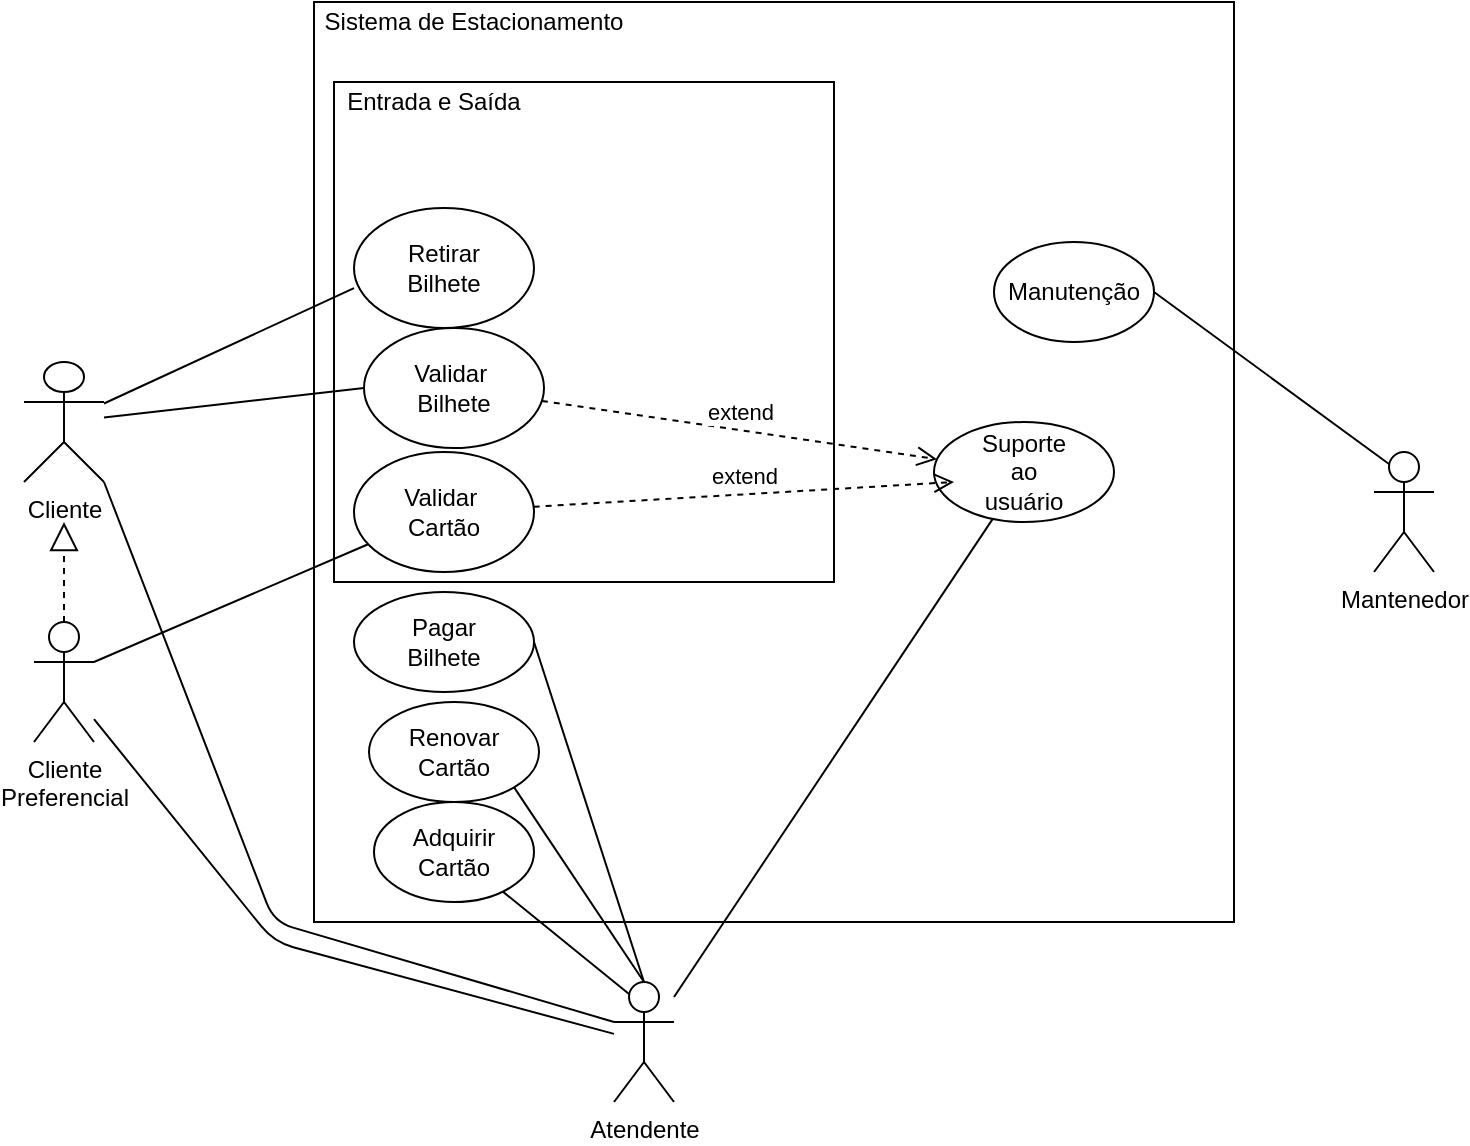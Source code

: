 <mxfile version="14.9.9" type="device"><diagram id="tHDWbZGHFBEdl23t3yk4" name="Page-1"><mxGraphModel dx="1038" dy="499" grid="1" gridSize="10" guides="1" tooltips="1" connect="1" arrows="1" fold="1" page="1" pageScale="1" pageWidth="827" pageHeight="1169" math="0" shadow="0"><root><mxCell id="0"/><mxCell id="1" parent="0"/><mxCell id="qjZQtQLhuxBzNuHDxApN-46" value="" style="whiteSpace=wrap;html=1;aspect=fixed;shadow=0;" vertex="1" parent="1"><mxGeometry x="180" y="10" width="460" height="460" as="geometry"/></mxCell><mxCell id="qjZQtQLhuxBzNuHDxApN-5" value="" style="rounded=0;whiteSpace=wrap;html=1;shadow=0;" vertex="1" parent="1"><mxGeometry x="190" y="50" width="250" height="250" as="geometry"/></mxCell><mxCell id="qjZQtQLhuxBzNuHDxApN-1" value="Cliente" style="shape=umlActor;verticalLabelPosition=bottom;verticalAlign=top;html=1;outlineConnect=0;" vertex="1" parent="1"><mxGeometry x="35" y="190" width="40" height="60" as="geometry"/></mxCell><mxCell id="qjZQtQLhuxBzNuHDxApN-2" value="Cliente&lt;br&gt;Preferencial" style="shape=umlActor;verticalLabelPosition=bottom;verticalAlign=top;html=1;outlineConnect=0;" vertex="1" parent="1"><mxGeometry x="40" y="320" width="30" height="60" as="geometry"/></mxCell><mxCell id="qjZQtQLhuxBzNuHDxApN-3" value="Atendente" style="shape=umlActor;verticalLabelPosition=bottom;verticalAlign=top;html=1;outlineConnect=0;" vertex="1" parent="1"><mxGeometry x="330" y="500" width="30" height="60" as="geometry"/></mxCell><mxCell id="qjZQtQLhuxBzNuHDxApN-4" value="Mantenedor" style="shape=umlActor;verticalLabelPosition=bottom;verticalAlign=top;html=1;outlineConnect=0;" vertex="1" parent="1"><mxGeometry x="710" y="235" width="30" height="60" as="geometry"/></mxCell><mxCell id="qjZQtQLhuxBzNuHDxApN-6" value="Entrada e Saída" style="text;html=1;strokeColor=none;fillColor=none;align=center;verticalAlign=middle;whiteSpace=wrap;rounded=0;" vertex="1" parent="1"><mxGeometry x="170" y="50" width="140" height="20" as="geometry"/></mxCell><mxCell id="qjZQtQLhuxBzNuHDxApN-10" value="" style="ellipse;whiteSpace=wrap;html=1;" vertex="1" parent="1"><mxGeometry x="200" y="113" width="90" height="60" as="geometry"/></mxCell><mxCell id="qjZQtQLhuxBzNuHDxApN-15" value="" style="ellipse;whiteSpace=wrap;html=1;" vertex="1" parent="1"><mxGeometry x="200" y="305" width="90" height="50" as="geometry"/></mxCell><mxCell id="qjZQtQLhuxBzNuHDxApN-16" value="Pagar&lt;br&gt;Bilhete" style="text;html=1;strokeColor=none;fillColor=none;align=center;verticalAlign=middle;whiteSpace=wrap;rounded=0;" vertex="1" parent="1"><mxGeometry x="225" y="320" width="40" height="20" as="geometry"/></mxCell><mxCell id="qjZQtQLhuxBzNuHDxApN-23" value="" style="ellipse;whiteSpace=wrap;html=1;" vertex="1" parent="1"><mxGeometry x="490" y="220" width="90" height="50" as="geometry"/></mxCell><mxCell id="qjZQtQLhuxBzNuHDxApN-24" value="Retirar&lt;br&gt;Bilhete" style="text;html=1;strokeColor=none;fillColor=none;align=center;verticalAlign=middle;whiteSpace=wrap;rounded=0;" vertex="1" parent="1"><mxGeometry x="225" y="133" width="40" height="20" as="geometry"/></mxCell><mxCell id="qjZQtQLhuxBzNuHDxApN-28" value="Suporte ao usuário" style="text;html=1;strokeColor=none;fillColor=none;align=center;verticalAlign=middle;whiteSpace=wrap;rounded=0;" vertex="1" parent="1"><mxGeometry x="515" y="235" width="40" height="20" as="geometry"/></mxCell><mxCell id="qjZQtQLhuxBzNuHDxApN-34" value="" style="ellipse;whiteSpace=wrap;html=1;" vertex="1" parent="1"><mxGeometry x="210" y="410" width="80" height="50" as="geometry"/></mxCell><mxCell id="qjZQtQLhuxBzNuHDxApN-35" value="Adquirir&lt;br&gt;Cartão" style="text;html=1;strokeColor=none;fillColor=none;align=center;verticalAlign=middle;whiteSpace=wrap;rounded=0;" vertex="1" parent="1"><mxGeometry x="230" y="425" width="40" height="20" as="geometry"/></mxCell><mxCell id="qjZQtQLhuxBzNuHDxApN-37" value="" style="ellipse;whiteSpace=wrap;html=1;" vertex="1" parent="1"><mxGeometry x="207.5" y="360" width="85" height="50" as="geometry"/></mxCell><mxCell id="qjZQtQLhuxBzNuHDxApN-38" value="Renovar&lt;br&gt;Cartão" style="text;html=1;strokeColor=none;fillColor=none;align=center;verticalAlign=middle;whiteSpace=wrap;rounded=0;" vertex="1" parent="1"><mxGeometry x="230" y="375" width="40" height="20" as="geometry"/></mxCell><mxCell id="qjZQtQLhuxBzNuHDxApN-41" value="" style="endArrow=none;html=1;entryX=0;entryY=0.667;entryDx=0;entryDy=0;entryPerimeter=0;" edge="1" parent="1" source="qjZQtQLhuxBzNuHDxApN-1" target="qjZQtQLhuxBzNuHDxApN-10"><mxGeometry width="50" height="50" relative="1" as="geometry"><mxPoint x="40" y="230" as="sourcePoint"/><mxPoint x="90" y="180" as="targetPoint"/></mxGeometry></mxCell><mxCell id="qjZQtQLhuxBzNuHDxApN-49" value="" style="ellipse;whiteSpace=wrap;html=1;" vertex="1" parent="1"><mxGeometry x="200" y="235" width="90" height="60" as="geometry"/></mxCell><mxCell id="qjZQtQLhuxBzNuHDxApN-50" value="Validar&amp;nbsp;&lt;br&gt;Cartão" style="text;html=1;strokeColor=none;fillColor=none;align=center;verticalAlign=middle;whiteSpace=wrap;rounded=0;" vertex="1" parent="1"><mxGeometry x="225" y="255" width="40" height="20" as="geometry"/></mxCell><mxCell id="qjZQtQLhuxBzNuHDxApN-53" value="" style="ellipse;whiteSpace=wrap;html=1;" vertex="1" parent="1"><mxGeometry x="205" y="173" width="90" height="60" as="geometry"/></mxCell><mxCell id="qjZQtQLhuxBzNuHDxApN-54" value="Validar&amp;nbsp;&lt;br&gt;Bilhete" style="text;html=1;strokeColor=none;fillColor=none;align=center;verticalAlign=middle;whiteSpace=wrap;rounded=0;" vertex="1" parent="1"><mxGeometry x="230" y="193" width="40" height="20" as="geometry"/></mxCell><mxCell id="qjZQtQLhuxBzNuHDxApN-55" value="" style="endArrow=none;html=1;entryX=0;entryY=0.333;entryDx=0;entryDy=0;entryPerimeter=0;exitX=1;exitY=1;exitDx=0;exitDy=0;exitPerimeter=0;" edge="1" parent="1" source="qjZQtQLhuxBzNuHDxApN-1" target="qjZQtQLhuxBzNuHDxApN-3"><mxGeometry width="50" height="50" relative="1" as="geometry"><mxPoint x="390" y="260" as="sourcePoint"/><mxPoint x="440" y="210" as="targetPoint"/><Array as="points"><mxPoint x="160" y="470"/></Array></mxGeometry></mxCell><mxCell id="qjZQtQLhuxBzNuHDxApN-56" value="" style="endArrow=block;dashed=1;endFill=0;endSize=12;html=1;" edge="1" parent="1" source="qjZQtQLhuxBzNuHDxApN-2"><mxGeometry width="160" relative="1" as="geometry"><mxPoint x="330" y="240" as="sourcePoint"/><mxPoint x="55" y="270" as="targetPoint"/></mxGeometry></mxCell><mxCell id="qjZQtQLhuxBzNuHDxApN-59" value="extend" style="html=1;verticalAlign=bottom;endArrow=open;dashed=1;endSize=8;" edge="1" parent="1" source="qjZQtQLhuxBzNuHDxApN-49"><mxGeometry relative="1" as="geometry"><mxPoint x="314.833" y="348.369" as="sourcePoint"/><mxPoint x="500" y="250" as="targetPoint"/></mxGeometry></mxCell><mxCell id="qjZQtQLhuxBzNuHDxApN-60" value="extend" style="html=1;verticalAlign=bottom;endArrow=open;dashed=1;endSize=8;" edge="1" parent="1" source="qjZQtQLhuxBzNuHDxApN-53" target="qjZQtQLhuxBzNuHDxApN-23"><mxGeometry relative="1" as="geometry"><mxPoint x="324.833" y="358.369" as="sourcePoint"/><mxPoint x="535.2" y="296.666" as="targetPoint"/></mxGeometry></mxCell><mxCell id="qjZQtQLhuxBzNuHDxApN-61" value="Sistema de Estacionamento" style="text;html=1;strokeColor=none;fillColor=none;align=center;verticalAlign=middle;whiteSpace=wrap;rounded=0;" vertex="1" parent="1"><mxGeometry x="170" y="10" width="180" height="20" as="geometry"/></mxCell><mxCell id="qjZQtQLhuxBzNuHDxApN-62" value="" style="endArrow=none;html=1;" edge="1" parent="1" source="qjZQtQLhuxBzNuHDxApN-3" target="qjZQtQLhuxBzNuHDxApN-23"><mxGeometry width="50" height="50" relative="1" as="geometry"><mxPoint x="660" y="260" as="sourcePoint"/><mxPoint x="710" y="210" as="targetPoint"/></mxGeometry></mxCell><mxCell id="qjZQtQLhuxBzNuHDxApN-63" value="" style="endArrow=none;html=1;exitX=0.25;exitY=0.1;exitDx=0;exitDy=0;exitPerimeter=0;" edge="1" parent="1" source="qjZQtQLhuxBzNuHDxApN-3" target="qjZQtQLhuxBzNuHDxApN-34"><mxGeometry width="50" height="50" relative="1" as="geometry"><mxPoint x="390" y="460" as="sourcePoint"/><mxPoint x="440" y="410" as="targetPoint"/></mxGeometry></mxCell><mxCell id="qjZQtQLhuxBzNuHDxApN-64" value="" style="endArrow=none;html=1;entryX=1;entryY=1;entryDx=0;entryDy=0;exitX=0.5;exitY=0;exitDx=0;exitDy=0;exitPerimeter=0;" edge="1" parent="1" source="qjZQtQLhuxBzNuHDxApN-3" target="qjZQtQLhuxBzNuHDxApN-37"><mxGeometry width="50" height="50" relative="1" as="geometry"><mxPoint x="260" y="560" as="sourcePoint"/><mxPoint x="310" y="510" as="targetPoint"/></mxGeometry></mxCell><mxCell id="qjZQtQLhuxBzNuHDxApN-65" value="" style="endArrow=none;html=1;" edge="1" parent="1" source="qjZQtQLhuxBzNuHDxApN-3" target="qjZQtQLhuxBzNuHDxApN-2"><mxGeometry width="50" height="50" relative="1" as="geometry"><mxPoint x="140" y="540" as="sourcePoint"/><mxPoint x="190" y="490" as="targetPoint"/><Array as="points"><mxPoint x="160" y="480"/></Array></mxGeometry></mxCell><mxCell id="qjZQtQLhuxBzNuHDxApN-67" value="" style="endArrow=none;html=1;entryX=1;entryY=0.5;entryDx=0;entryDy=0;exitX=0.5;exitY=0;exitDx=0;exitDy=0;exitPerimeter=0;" edge="1" parent="1" source="qjZQtQLhuxBzNuHDxApN-3" target="qjZQtQLhuxBzNuHDxApN-15"><mxGeometry width="50" height="50" relative="1" as="geometry"><mxPoint x="190" y="570" as="sourcePoint"/><mxPoint x="240" y="520" as="targetPoint"/></mxGeometry></mxCell><mxCell id="qjZQtQLhuxBzNuHDxApN-68" value="" style="endArrow=none;html=1;entryX=0;entryY=0.5;entryDx=0;entryDy=0;" edge="1" parent="1" source="qjZQtQLhuxBzNuHDxApN-1" target="qjZQtQLhuxBzNuHDxApN-53"><mxGeometry width="50" height="50" relative="1" as="geometry"><mxPoint x="110" y="280" as="sourcePoint"/><mxPoint x="160" y="230" as="targetPoint"/></mxGeometry></mxCell><mxCell id="qjZQtQLhuxBzNuHDxApN-69" value="" style="endArrow=none;html=1;exitX=1;exitY=0.333;exitDx=0;exitDy=0;exitPerimeter=0;" edge="1" parent="1" source="qjZQtQLhuxBzNuHDxApN-2" target="qjZQtQLhuxBzNuHDxApN-49"><mxGeometry width="50" height="50" relative="1" as="geometry"><mxPoint x="110" y="310" as="sourcePoint"/><mxPoint x="160" y="260" as="targetPoint"/></mxGeometry></mxCell><mxCell id="qjZQtQLhuxBzNuHDxApN-71" value="" style="ellipse;whiteSpace=wrap;html=1;shadow=0;" vertex="1" parent="1"><mxGeometry x="520" y="130" width="80" height="50" as="geometry"/></mxCell><mxCell id="qjZQtQLhuxBzNuHDxApN-72" value="Manutenção" style="text;html=1;strokeColor=none;fillColor=none;align=center;verticalAlign=middle;whiteSpace=wrap;rounded=0;shadow=0;" vertex="1" parent="1"><mxGeometry x="540" y="145" width="40" height="20" as="geometry"/></mxCell><mxCell id="qjZQtQLhuxBzNuHDxApN-73" value="" style="endArrow=none;html=1;exitX=0.25;exitY=0.1;exitDx=0;exitDy=0;exitPerimeter=0;entryX=1;entryY=0.5;entryDx=0;entryDy=0;" edge="1" parent="1" source="qjZQtQLhuxBzNuHDxApN-4" target="qjZQtQLhuxBzNuHDxApN-71"><mxGeometry width="50" height="50" relative="1" as="geometry"><mxPoint x="690" y="210" as="sourcePoint"/><mxPoint x="740" y="160" as="targetPoint"/></mxGeometry></mxCell></root></mxGraphModel></diagram></mxfile>